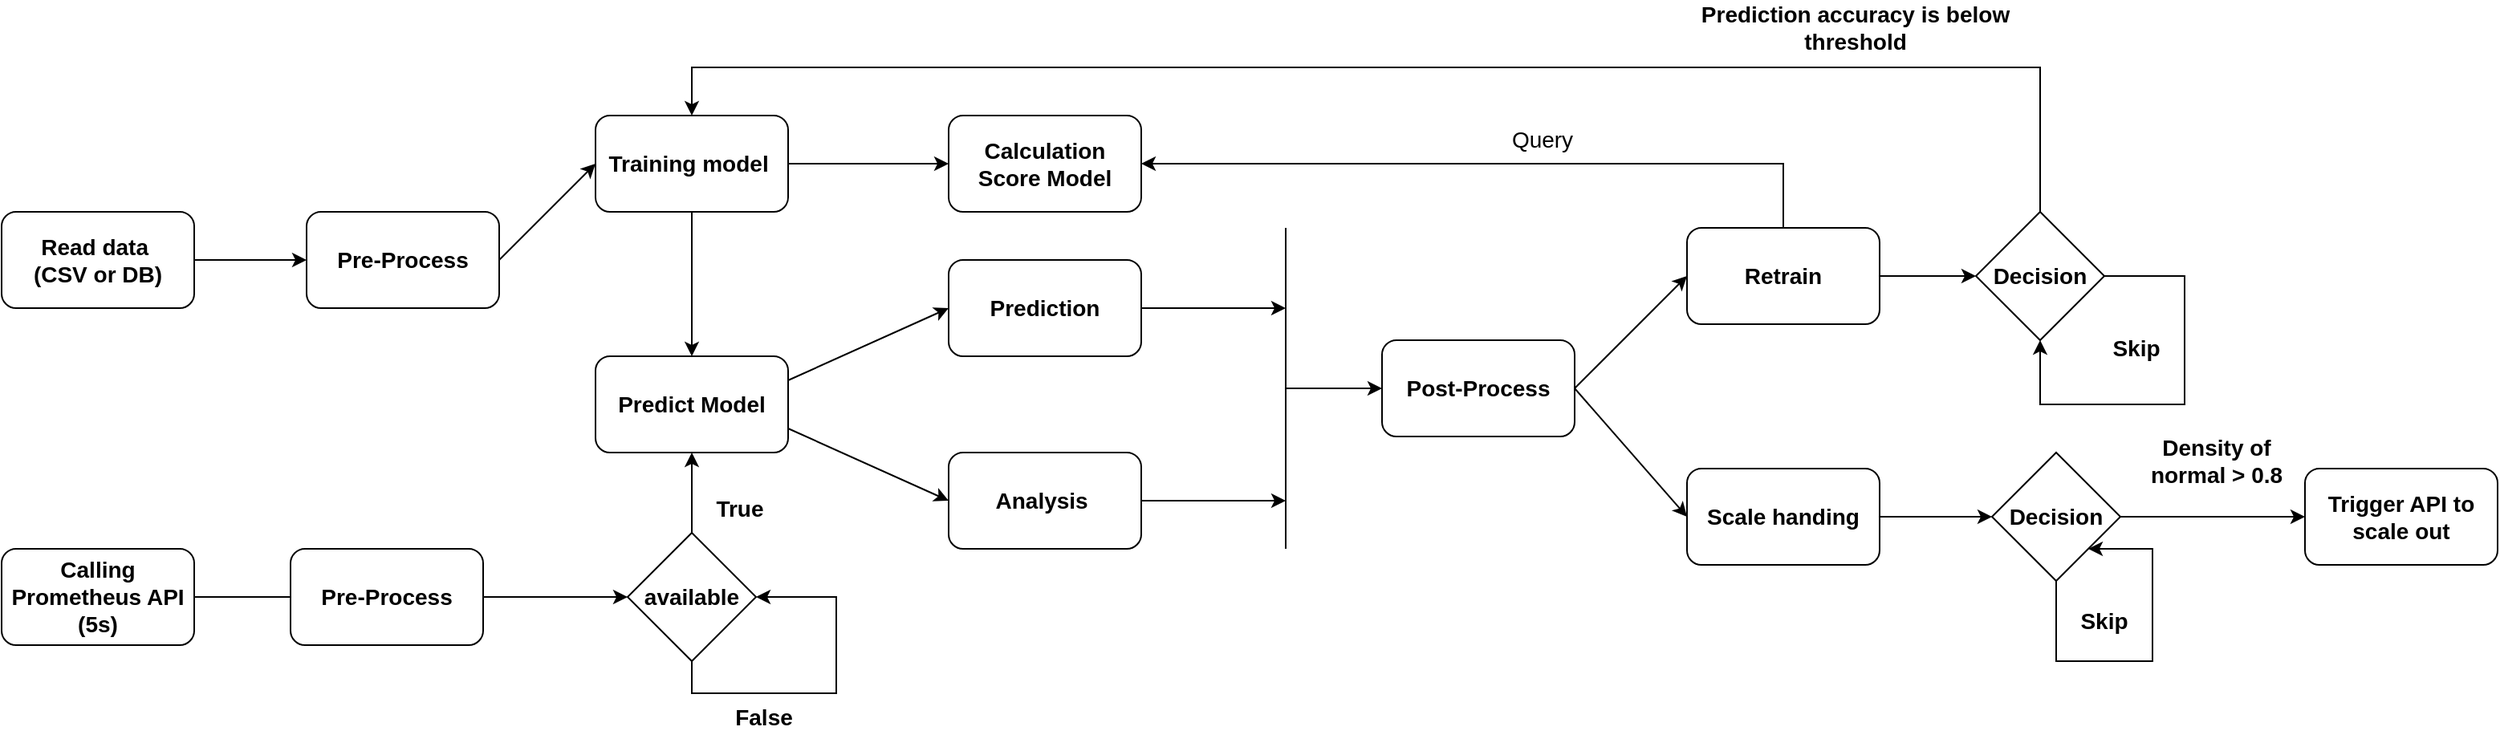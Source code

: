 <mxfile version="21.5.0" type="device">
  <diagram name="Page-1" id="wn3zZZbSx_dE16h-i8y4">
    <mxGraphModel dx="1436" dy="606" grid="0" gridSize="10" guides="1" tooltips="1" connect="1" arrows="1" fold="1" page="0" pageScale="1" pageWidth="850" pageHeight="1100" math="0" shadow="0">
      <root>
        <mxCell id="0" />
        <mxCell id="1" parent="0" />
        <mxCell id="CV8gKpkOMrnM0878RdZT-1" value="Read data&amp;nbsp;&lt;br&gt;(CSV or DB)" style="rounded=1;whiteSpace=wrap;html=1;fontStyle=1;fontSize=14;" parent="1" vertex="1">
          <mxGeometry x="-80" y="320" width="120" height="60" as="geometry" />
        </mxCell>
        <mxCell id="CV8gKpkOMrnM0878RdZT-2" value="" style="endArrow=classic;html=1;rounded=0;exitX=1;exitY=0.5;exitDx=0;exitDy=0;entryX=0;entryY=0.5;entryDx=0;entryDy=0;fontStyle=1;fontSize=14;" parent="1" source="CV8gKpkOMrnM0878RdZT-1" target="CV8gKpkOMrnM0878RdZT-24" edge="1">
          <mxGeometry width="50" height="50" relative="1" as="geometry">
            <mxPoint x="250" y="430" as="sourcePoint" />
            <mxPoint x="150" y="340" as="targetPoint" />
          </mxGeometry>
        </mxCell>
        <mxCell id="CV8gKpkOMrnM0878RdZT-3" value="Training model&amp;nbsp;" style="rounded=1;whiteSpace=wrap;html=1;fontStyle=1;fontSize=14;" parent="1" vertex="1">
          <mxGeometry x="290" y="260" width="120" height="60" as="geometry" />
        </mxCell>
        <mxCell id="CV8gKpkOMrnM0878RdZT-6" value="Predict Model" style="rounded=1;whiteSpace=wrap;html=1;fontStyle=1;fontSize=14;" parent="1" vertex="1">
          <mxGeometry x="290" y="410" width="120" height="60" as="geometry" />
        </mxCell>
        <mxCell id="CV8gKpkOMrnM0878RdZT-7" value="Calling Prometheus API (5s)" style="rounded=1;whiteSpace=wrap;html=1;fontStyle=1;fontSize=14;" parent="1" vertex="1">
          <mxGeometry x="-80" y="530" width="120" height="60" as="geometry" />
        </mxCell>
        <mxCell id="CV8gKpkOMrnM0878RdZT-8" value="" style="endArrow=classic;html=1;rounded=0;exitX=0.5;exitY=1;exitDx=0;exitDy=0;entryX=0.5;entryY=0;entryDx=0;entryDy=0;fontStyle=1;fontSize=14;" parent="1" source="CV8gKpkOMrnM0878RdZT-3" target="CV8gKpkOMrnM0878RdZT-6" edge="1">
          <mxGeometry width="50" height="50" relative="1" as="geometry">
            <mxPoint x="300" y="530" as="sourcePoint" />
            <mxPoint x="350" y="480" as="targetPoint" />
            <Array as="points" />
          </mxGeometry>
        </mxCell>
        <mxCell id="CV8gKpkOMrnM0878RdZT-11" value="True" style="text;html=1;strokeColor=none;fillColor=none;align=center;verticalAlign=middle;whiteSpace=wrap;rounded=0;fontStyle=1;fontSize=14;" parent="1" vertex="1">
          <mxGeometry x="350" y="490" width="60" height="30" as="geometry" />
        </mxCell>
        <mxCell id="CV8gKpkOMrnM0878RdZT-12" value="available" style="rhombus;whiteSpace=wrap;html=1;fontStyle=1;fontSize=14;" parent="1" vertex="1">
          <mxGeometry x="310" y="520" width="80" height="80" as="geometry" />
        </mxCell>
        <mxCell id="CV8gKpkOMrnM0878RdZT-14" value="" style="endArrow=classic;html=1;rounded=0;exitX=1;exitY=0.5;exitDx=0;exitDy=0;entryX=0;entryY=0.5;entryDx=0;entryDy=0;startArrow=none;fontStyle=1;fontSize=14;" parent="1" source="CV8gKpkOMrnM0878RdZT-25" target="CV8gKpkOMrnM0878RdZT-12" edge="1">
          <mxGeometry width="50" height="50" relative="1" as="geometry">
            <mxPoint x="170" y="630" as="sourcePoint" />
            <mxPoint x="220" y="580" as="targetPoint" />
          </mxGeometry>
        </mxCell>
        <mxCell id="CV8gKpkOMrnM0878RdZT-15" value="" style="endArrow=classic;html=1;rounded=0;entryX=0.5;entryY=1;entryDx=0;entryDy=0;exitX=0.5;exitY=0;exitDx=0;exitDy=0;fontStyle=1;fontSize=14;" parent="1" source="CV8gKpkOMrnM0878RdZT-12" target="CV8gKpkOMrnM0878RdZT-6" edge="1">
          <mxGeometry width="50" height="50" relative="1" as="geometry">
            <mxPoint x="350" y="520" as="sourcePoint" />
            <mxPoint x="400" y="620" as="targetPoint" />
          </mxGeometry>
        </mxCell>
        <mxCell id="CV8gKpkOMrnM0878RdZT-16" value="" style="endArrow=classic;html=1;rounded=0;exitX=0.5;exitY=1;exitDx=0;exitDy=0;entryX=1;entryY=0.5;entryDx=0;entryDy=0;fontStyle=1;fontSize=14;" parent="1" source="CV8gKpkOMrnM0878RdZT-12" target="CV8gKpkOMrnM0878RdZT-12" edge="1">
          <mxGeometry width="50" height="50" relative="1" as="geometry">
            <mxPoint x="340" y="720" as="sourcePoint" />
            <mxPoint x="420" y="620" as="targetPoint" />
            <Array as="points">
              <mxPoint x="350" y="620" />
              <mxPoint x="440" y="620" />
              <mxPoint x="440" y="560" />
            </Array>
          </mxGeometry>
        </mxCell>
        <mxCell id="CV8gKpkOMrnM0878RdZT-17" value="False" style="text;html=1;strokeColor=none;fillColor=none;align=center;verticalAlign=middle;whiteSpace=wrap;rounded=0;fontStyle=1;fontSize=14;" parent="1" vertex="1">
          <mxGeometry x="365" y="620" width="60" height="30" as="geometry" />
        </mxCell>
        <mxCell id="CV8gKpkOMrnM0878RdZT-18" value="" style="endArrow=classic;html=1;rounded=0;exitX=1;exitY=0.25;exitDx=0;exitDy=0;entryX=0;entryY=0.5;entryDx=0;entryDy=0;fontStyle=1;fontSize=14;" parent="1" source="CV8gKpkOMrnM0878RdZT-6" target="CV8gKpkOMrnM0878RdZT-20" edge="1">
          <mxGeometry width="50" height="50" relative="1" as="geometry">
            <mxPoint x="470" y="420" as="sourcePoint" />
            <mxPoint x="490" y="390" as="targetPoint" />
          </mxGeometry>
        </mxCell>
        <mxCell id="CV8gKpkOMrnM0878RdZT-19" value="" style="endArrow=classic;html=1;rounded=0;exitX=1;exitY=0.75;exitDx=0;exitDy=0;entryX=0;entryY=0.5;entryDx=0;entryDy=0;fontStyle=1;fontSize=14;" parent="1" source="CV8gKpkOMrnM0878RdZT-6" target="CV8gKpkOMrnM0878RdZT-21" edge="1">
          <mxGeometry width="50" height="50" relative="1" as="geometry">
            <mxPoint x="460" y="540" as="sourcePoint" />
            <mxPoint x="500" y="490" as="targetPoint" />
          </mxGeometry>
        </mxCell>
        <mxCell id="CV8gKpkOMrnM0878RdZT-20" value="Prediction" style="rounded=1;whiteSpace=wrap;html=1;fontStyle=1;fontSize=14;" parent="1" vertex="1">
          <mxGeometry x="510" y="350" width="120" height="60" as="geometry" />
        </mxCell>
        <mxCell id="CV8gKpkOMrnM0878RdZT-21" value="Analysis&amp;nbsp;" style="rounded=1;whiteSpace=wrap;html=1;fontStyle=1;fontSize=14;" parent="1" vertex="1">
          <mxGeometry x="510" y="470" width="120" height="60" as="geometry" />
        </mxCell>
        <mxCell id="CV8gKpkOMrnM0878RdZT-24" value="Pre-Process" style="rounded=1;whiteSpace=wrap;html=1;fontStyle=1;fontSize=14;" parent="1" vertex="1">
          <mxGeometry x="110" y="320" width="120" height="60" as="geometry" />
        </mxCell>
        <mxCell id="CV8gKpkOMrnM0878RdZT-26" value="" style="endArrow=none;html=1;rounded=0;exitX=1;exitY=0.5;exitDx=0;exitDy=0;entryX=0;entryY=0.5;entryDx=0;entryDy=0;fontStyle=1;fontSize=14;" parent="1" source="CV8gKpkOMrnM0878RdZT-7" target="CV8gKpkOMrnM0878RdZT-25" edge="1">
          <mxGeometry width="50" height="50" relative="1" as="geometry">
            <mxPoint x="40.0" y="560" as="sourcePoint" />
            <mxPoint x="310" y="560" as="targetPoint" />
          </mxGeometry>
        </mxCell>
        <mxCell id="CV8gKpkOMrnM0878RdZT-25" value="Pre-Process" style="rounded=1;whiteSpace=wrap;html=1;fontStyle=1;fontSize=14;" parent="1" vertex="1">
          <mxGeometry x="100" y="530" width="120" height="60" as="geometry" />
        </mxCell>
        <mxCell id="CV8gKpkOMrnM0878RdZT-27" value="" style="endArrow=classic;html=1;rounded=0;entryX=0;entryY=0.5;entryDx=0;entryDy=0;exitX=1;exitY=0.5;exitDx=0;exitDy=0;fontStyle=1;fontSize=14;" parent="1" source="CV8gKpkOMrnM0878RdZT-24" target="CV8gKpkOMrnM0878RdZT-3" edge="1">
          <mxGeometry width="50" height="50" relative="1" as="geometry">
            <mxPoint x="160" y="470" as="sourcePoint" />
            <mxPoint x="210" y="420" as="targetPoint" />
          </mxGeometry>
        </mxCell>
        <mxCell id="CV8gKpkOMrnM0878RdZT-29" value="" style="endArrow=none;html=1;rounded=0;fontStyle=1;fontSize=14;" parent="1" edge="1">
          <mxGeometry width="50" height="50" relative="1" as="geometry">
            <mxPoint x="720" y="530" as="sourcePoint" />
            <mxPoint x="720" y="330" as="targetPoint" />
          </mxGeometry>
        </mxCell>
        <mxCell id="CV8gKpkOMrnM0878RdZT-30" value="" style="endArrow=classic;html=1;rounded=0;exitX=1;exitY=0.5;exitDx=0;exitDy=0;fontStyle=1;fontSize=14;" parent="1" source="CV8gKpkOMrnM0878RdZT-20" edge="1">
          <mxGeometry width="50" height="50" relative="1" as="geometry">
            <mxPoint x="770" y="500" as="sourcePoint" />
            <mxPoint x="720" y="380" as="targetPoint" />
          </mxGeometry>
        </mxCell>
        <mxCell id="CV8gKpkOMrnM0878RdZT-31" value="" style="endArrow=classic;html=1;rounded=0;exitX=1;exitY=0.5;exitDx=0;exitDy=0;fontStyle=1;fontSize=14;" parent="1" source="CV8gKpkOMrnM0878RdZT-21" edge="1">
          <mxGeometry width="50" height="50" relative="1" as="geometry">
            <mxPoint x="770" y="500" as="sourcePoint" />
            <mxPoint x="720" y="500" as="targetPoint" />
          </mxGeometry>
        </mxCell>
        <mxCell id="CV8gKpkOMrnM0878RdZT-32" value="" style="endArrow=classic;html=1;rounded=0;entryX=0;entryY=0.5;entryDx=0;entryDy=0;fontStyle=1;fontSize=14;" parent="1" target="CV8gKpkOMrnM0878RdZT-33" edge="1">
          <mxGeometry width="50" height="50" relative="1" as="geometry">
            <mxPoint x="720" y="430" as="sourcePoint" />
            <mxPoint x="810" y="430" as="targetPoint" />
          </mxGeometry>
        </mxCell>
        <mxCell id="CV8gKpkOMrnM0878RdZT-33" value="Post-Process" style="rounded=1;whiteSpace=wrap;html=1;fontStyle=1;fontSize=14;" parent="1" vertex="1">
          <mxGeometry x="780" y="400" width="120" height="60" as="geometry" />
        </mxCell>
        <mxCell id="CV8gKpkOMrnM0878RdZT-34" value="" style="endArrow=classic;html=1;rounded=0;exitX=1;exitY=0.5;exitDx=0;exitDy=0;entryX=0;entryY=0.5;entryDx=0;entryDy=0;fontStyle=1;fontSize=14;" parent="1" source="CV8gKpkOMrnM0878RdZT-33" target="CV8gKpkOMrnM0878RdZT-35" edge="1">
          <mxGeometry width="50" height="50" relative="1" as="geometry">
            <mxPoint x="970" y="510" as="sourcePoint" />
            <mxPoint x="1010" y="380" as="targetPoint" />
          </mxGeometry>
        </mxCell>
        <mxCell id="CV8gKpkOMrnM0878RdZT-35" value="Retrain" style="rounded=1;whiteSpace=wrap;html=1;fontStyle=1;fontSize=14;" parent="1" vertex="1">
          <mxGeometry x="970" y="330" width="120" height="60" as="geometry" />
        </mxCell>
        <mxCell id="CV8gKpkOMrnM0878RdZT-36" value="Scale handing" style="rounded=1;whiteSpace=wrap;html=1;fontStyle=1;fontSize=14;" parent="1" vertex="1">
          <mxGeometry x="970" y="480" width="120" height="60" as="geometry" />
        </mxCell>
        <mxCell id="CV8gKpkOMrnM0878RdZT-37" value="" style="endArrow=classic;html=1;rounded=0;exitX=1;exitY=0.5;exitDx=0;exitDy=0;entryX=0;entryY=0.5;entryDx=0;entryDy=0;fontStyle=1;fontSize=14;" parent="1" source="CV8gKpkOMrnM0878RdZT-33" target="CV8gKpkOMrnM0878RdZT-36" edge="1">
          <mxGeometry width="50" height="50" relative="1" as="geometry">
            <mxPoint x="950" y="550" as="sourcePoint" />
            <mxPoint x="1000" y="500" as="targetPoint" />
          </mxGeometry>
        </mxCell>
        <mxCell id="CV8gKpkOMrnM0878RdZT-39" value="Decision" style="rhombus;whiteSpace=wrap;html=1;fontStyle=1;fontSize=14;" parent="1" vertex="1">
          <mxGeometry x="1160" y="470" width="80" height="80" as="geometry" />
        </mxCell>
        <mxCell id="CV8gKpkOMrnM0878RdZT-41" value="" style="endArrow=classic;html=1;rounded=0;exitX=1;exitY=0.5;exitDx=0;exitDy=0;entryX=0;entryY=0.5;entryDx=0;entryDy=0;fontStyle=1;fontSize=14;" parent="1" source="CV8gKpkOMrnM0878RdZT-36" target="CV8gKpkOMrnM0878RdZT-39" edge="1">
          <mxGeometry width="50" height="50" relative="1" as="geometry">
            <mxPoint x="1140" y="590" as="sourcePoint" />
            <mxPoint x="1190" y="540" as="targetPoint" />
          </mxGeometry>
        </mxCell>
        <mxCell id="CV8gKpkOMrnM0878RdZT-42" value="Decision" style="rhombus;whiteSpace=wrap;html=1;fontStyle=1;fontSize=14;" parent="1" vertex="1">
          <mxGeometry x="1150" y="320" width="80" height="80" as="geometry" />
        </mxCell>
        <mxCell id="CV8gKpkOMrnM0878RdZT-43" value="" style="endArrow=classic;html=1;rounded=0;entryX=0;entryY=0.5;entryDx=0;entryDy=0;exitX=1;exitY=0.5;exitDx=0;exitDy=0;fontStyle=1;fontSize=14;" parent="1" source="CV8gKpkOMrnM0878RdZT-35" target="CV8gKpkOMrnM0878RdZT-42" edge="1">
          <mxGeometry width="50" height="50" relative="1" as="geometry">
            <mxPoint x="950" y="550" as="sourcePoint" />
            <mxPoint x="1000" y="500" as="targetPoint" />
          </mxGeometry>
        </mxCell>
        <mxCell id="CV8gKpkOMrnM0878RdZT-44" value="" style="endArrow=classic;html=1;rounded=0;exitX=0.5;exitY=0;exitDx=0;exitDy=0;entryX=0.5;entryY=0;entryDx=0;entryDy=0;fontStyle=1;fontSize=14;" parent="1" source="CV8gKpkOMrnM0878RdZT-42" target="CV8gKpkOMrnM0878RdZT-3" edge="1">
          <mxGeometry width="50" height="50" relative="1" as="geometry">
            <mxPoint x="1240" y="450" as="sourcePoint" />
            <mxPoint x="1290" y="400" as="targetPoint" />
            <Array as="points">
              <mxPoint x="1190" y="230" />
              <mxPoint x="350" y="230" />
            </Array>
          </mxGeometry>
        </mxCell>
        <mxCell id="CV8gKpkOMrnM0878RdZT-46" value="" style="endArrow=classic;html=1;rounded=0;exitX=1;exitY=0.5;exitDx=0;exitDy=0;entryX=0.5;entryY=1;entryDx=0;entryDy=0;fontStyle=1;fontSize=14;" parent="1" source="CV8gKpkOMrnM0878RdZT-42" target="CV8gKpkOMrnM0878RdZT-42" edge="1">
          <mxGeometry width="50" height="50" relative="1" as="geometry">
            <mxPoint x="1390" y="400" as="sourcePoint" />
            <mxPoint x="1280" y="450" as="targetPoint" />
            <Array as="points">
              <mxPoint x="1280" y="360" />
              <mxPoint x="1280" y="440" />
              <mxPoint x="1190" y="440" />
            </Array>
          </mxGeometry>
        </mxCell>
        <mxCell id="CV8gKpkOMrnM0878RdZT-47" value="Prediction accuracy is below threshold" style="text;html=1;strokeColor=none;fillColor=none;align=center;verticalAlign=middle;whiteSpace=wrap;rounded=0;fontStyle=1;fontSize=14;" parent="1" vertex="1">
          <mxGeometry x="960" y="190" width="230" height="30" as="geometry" />
        </mxCell>
        <mxCell id="CV8gKpkOMrnM0878RdZT-48" value="Trigger API to scale out" style="rounded=1;whiteSpace=wrap;html=1;fontStyle=1;fontSize=14;" parent="1" vertex="1">
          <mxGeometry x="1355" y="480" width="120" height="60" as="geometry" />
        </mxCell>
        <mxCell id="CV8gKpkOMrnM0878RdZT-49" value="" style="endArrow=classic;html=1;rounded=0;entryX=0;entryY=0.5;entryDx=0;entryDy=0;exitX=1;exitY=0.5;exitDx=0;exitDy=0;fontStyle=1;fontSize=14;" parent="1" source="CV8gKpkOMrnM0878RdZT-39" target="CV8gKpkOMrnM0878RdZT-48" edge="1">
          <mxGeometry width="50" height="50" relative="1" as="geometry">
            <mxPoint x="1140" y="680" as="sourcePoint" />
            <mxPoint x="1190" y="630" as="targetPoint" />
          </mxGeometry>
        </mxCell>
        <mxCell id="CV8gKpkOMrnM0878RdZT-51" value="Density of normal &amp;gt; 0.8" style="text;html=1;strokeColor=none;fillColor=none;align=center;verticalAlign=middle;whiteSpace=wrap;rounded=0;fontStyle=1;fontSize=14;" parent="1" vertex="1">
          <mxGeometry x="1245" y="460" width="110" height="30" as="geometry" />
        </mxCell>
        <mxCell id="CV8gKpkOMrnM0878RdZT-53" value="" style="endArrow=classic;html=1;rounded=0;exitX=0.5;exitY=1;exitDx=0;exitDy=0;entryX=1;entryY=1;entryDx=0;entryDy=0;fontStyle=1;fontSize=14;" parent="1" source="CV8gKpkOMrnM0878RdZT-39" target="CV8gKpkOMrnM0878RdZT-39" edge="1">
          <mxGeometry width="50" height="50" relative="1" as="geometry">
            <mxPoint x="1290" y="610" as="sourcePoint" />
            <mxPoint x="1340" y="560" as="targetPoint" />
            <Array as="points">
              <mxPoint x="1200" y="600" />
              <mxPoint x="1260" y="600" />
              <mxPoint x="1260" y="530" />
            </Array>
          </mxGeometry>
        </mxCell>
        <mxCell id="CV8gKpkOMrnM0878RdZT-54" value="Skip" style="text;html=1;strokeColor=none;fillColor=none;align=center;verticalAlign=middle;whiteSpace=wrap;rounded=0;fontStyle=1;fontSize=14;" parent="1" vertex="1">
          <mxGeometry x="1200" y="560" width="60" height="30" as="geometry" />
        </mxCell>
        <mxCell id="CV8gKpkOMrnM0878RdZT-56" value="&lt;b&gt;Calculation Score Model&lt;/b&gt;" style="rounded=1;whiteSpace=wrap;html=1;fontSize=14;" parent="1" vertex="1">
          <mxGeometry x="510" y="260" width="120" height="60" as="geometry" />
        </mxCell>
        <mxCell id="CV8gKpkOMrnM0878RdZT-57" value="" style="endArrow=none;html=1;rounded=0;fontSize=14;exitX=0;exitY=0.5;exitDx=0;exitDy=0;entryX=1;entryY=0.5;entryDx=0;entryDy=0;startArrow=classic;startFill=1;endFill=0;" parent="1" source="CV8gKpkOMrnM0878RdZT-56" target="CV8gKpkOMrnM0878RdZT-3" edge="1">
          <mxGeometry width="50" height="50" relative="1" as="geometry">
            <mxPoint x="310" y="380" as="sourcePoint" />
            <mxPoint x="360" y="330" as="targetPoint" />
          </mxGeometry>
        </mxCell>
        <mxCell id="CV8gKpkOMrnM0878RdZT-58" value="" style="endArrow=classic;html=1;rounded=0;fontSize=14;entryX=1;entryY=0.5;entryDx=0;entryDy=0;exitX=0.5;exitY=0;exitDx=0;exitDy=0;" parent="1" source="CV8gKpkOMrnM0878RdZT-35" target="CV8gKpkOMrnM0878RdZT-56" edge="1">
          <mxGeometry width="50" height="50" relative="1" as="geometry">
            <mxPoint x="980" y="440" as="sourcePoint" />
            <mxPoint x="1030" y="390" as="targetPoint" />
            <Array as="points">
              <mxPoint x="1030" y="290" />
            </Array>
          </mxGeometry>
        </mxCell>
        <mxCell id="CV8gKpkOMrnM0878RdZT-59" value="Query" style="text;html=1;strokeColor=none;fillColor=none;align=center;verticalAlign=middle;whiteSpace=wrap;rounded=0;fontSize=14;" parent="1" vertex="1">
          <mxGeometry x="850" y="260" width="60" height="30" as="geometry" />
        </mxCell>
        <mxCell id="5INrZIFeOoixkMwpOeZ4-2" value="Skip" style="text;html=1;strokeColor=none;fillColor=none;align=center;verticalAlign=middle;whiteSpace=wrap;rounded=0;fontStyle=1;fontSize=14;" parent="1" vertex="1">
          <mxGeometry x="1220" y="390" width="60" height="30" as="geometry" />
        </mxCell>
      </root>
    </mxGraphModel>
  </diagram>
</mxfile>
